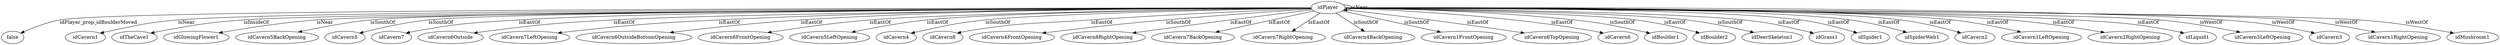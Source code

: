 digraph  {
idPlayer [node_type=entity_node];
false [node_type=property_node];
idCavern1 [node_type=entity_node];
idTheCave1 [node_type=entity_node];
idGlowingFlower1 [node_type=entity_node];
idCavern5BackOpening [node_type=entity_node];
idCavern5 [node_type=entity_node];
idCavern7 [node_type=entity_node];
idCavern6Outside [node_type=entity_node];
idCavern7LeftOpening [node_type=entity_node];
idCavern6OutsideBottomOpening [node_type=entity_node];
idCavern6FrontOpening [node_type=entity_node];
idCavern5LeftOpening [node_type=entity_node];
idCavern4 [node_type=entity_node];
idCavern8 [node_type=entity_node];
idCavern4FrontOpening [node_type=entity_node];
idCavern8RightOpening [node_type=entity_node];
idCavern7BackOpening [node_type=entity_node];
idCavern7RightOpening [node_type=entity_node];
idCavern4BackOpening [node_type=entity_node];
idCavern1FrontOpening [node_type=entity_node];
idCavern6TopOpening [node_type=entity_node];
idCavern6 [node_type=entity_node];
idBoulder1 [node_type=entity_node];
idBoulder2 [node_type=entity_node];
idDeerSkeleton1 [node_type=entity_node];
idGrass1 [node_type=entity_node];
idSpider1 [node_type=entity_node];
idSpiderWeb1 [node_type=entity_node];
idCavern2 [node_type=entity_node];
idCavern1LeftOpening [node_type=entity_node];
idCavern2RightOpening [node_type=entity_node];
idLiquid1 [node_type=entity_node];
idCavern3LeftOpening [node_type=entity_node];
idCavern3 [node_type=entity_node];
idCavern1RightOpening [node_type=entity_node];
idMushroom1 [node_type=entity_node];
idPlayer -> false  [edge_type=property, label=idPlayer_prop_idBoulderMoved];
idPlayer -> idCavern1  [edge_type=relationship, label=isNear];
idPlayer -> idTheCave1  [edge_type=relationship, label=isInsideOf];
idPlayer -> idPlayer  [edge_type=relationship, label=isNear];
idPlayer -> idGlowingFlower1  [edge_type=relationship, label=isNear];
idPlayer -> idCavern5BackOpening  [edge_type=relationship, label=isSouthOf];
idPlayer -> idCavern5  [edge_type=relationship, label=isSouthOf];
idPlayer -> idCavern7  [edge_type=relationship, label=isEastOf];
idPlayer -> idCavern6Outside  [edge_type=relationship, label=isEastOf];
idPlayer -> idCavern7LeftOpening  [edge_type=relationship, label=isEastOf];
idPlayer -> idCavern6OutsideBottomOpening  [edge_type=relationship, label=isEastOf];
idPlayer -> idCavern6FrontOpening  [edge_type=relationship, label=isEastOf];
idPlayer -> idCavern5LeftOpening  [edge_type=relationship, label=isEastOf];
idPlayer -> idCavern4  [edge_type=relationship, label=isSouthOf];
idPlayer -> idCavern8  [edge_type=relationship, label=isEastOf];
idPlayer -> idCavern4FrontOpening  [edge_type=relationship, label=isSouthOf];
idPlayer -> idCavern8RightOpening  [edge_type=relationship, label=isEastOf];
idPlayer -> idCavern7BackOpening  [edge_type=relationship, label=isEastOf];
idPlayer -> idCavern7RightOpening  [edge_type=relationship, label=isEastOf];
idPlayer -> idCavern4BackOpening  [edge_type=relationship, label=isSouthOf];
idPlayer -> idCavern1FrontOpening  [edge_type=relationship, label=isSouthOf];
idPlayer -> idCavern6TopOpening  [edge_type=relationship, label=isEastOf];
idPlayer -> idCavern6  [edge_type=relationship, label=isEastOf];
idPlayer -> idBoulder1  [edge_type=relationship, label=isSouthOf];
idPlayer -> idBoulder2  [edge_type=relationship, label=isEastOf];
idPlayer -> idDeerSkeleton1  [edge_type=relationship, label=isSouthOf];
idPlayer -> idGrass1  [edge_type=relationship, label=isEastOf];
idPlayer -> idSpider1  [edge_type=relationship, label=isEastOf];
idPlayer -> idSpiderWeb1  [edge_type=relationship, label=isEastOf];
idPlayer -> idCavern2  [edge_type=relationship, label=isEastOf];
idPlayer -> idCavern1LeftOpening  [edge_type=relationship, label=isEastOf];
idPlayer -> idCavern2RightOpening  [edge_type=relationship, label=isEastOf];
idPlayer -> idLiquid1  [edge_type=relationship, label=isEastOf];
idPlayer -> idCavern3LeftOpening  [edge_type=relationship, label=isWestOf];
idPlayer -> idCavern3  [edge_type=relationship, label=isWestOf];
idPlayer -> idCavern1RightOpening  [edge_type=relationship, label=isWestOf];
idPlayer -> idMushroom1  [edge_type=relationship, label=isWestOf];
}
